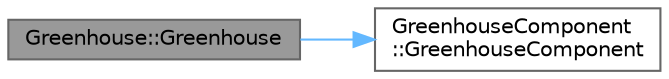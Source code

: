 digraph "Greenhouse::Greenhouse"
{
 // INTERACTIVE_SVG=YES
 // LATEX_PDF_SIZE
  bgcolor="transparent";
  edge [fontname=Helvetica,fontsize=10,labelfontname=Helvetica,labelfontsize=10];
  node [fontname=Helvetica,fontsize=10,shape=box,height=0.2,width=0.4];
  rankdir="LR";
  Node1 [id="Node000001",label="Greenhouse::Greenhouse",height=0.2,width=0.4,color="gray40", fillcolor="grey60", style="filled", fontcolor="black",tooltip="Constructs a Greenhouse with a given name."];
  Node1 -> Node2 [id="edge1_Node000001_Node000002",color="steelblue1",style="solid",tooltip=" "];
  Node2 [id="Node000002",label="GreenhouseComponent\l::GreenhouseComponent",height=0.2,width=0.4,color="grey40", fillcolor="white", style="filled",URL="$class_greenhouse_component.html#ab317ba1d75cf2456bf15384c89347a70",tooltip="Constructs a GreenhouseComponent with an optional name."];
}

